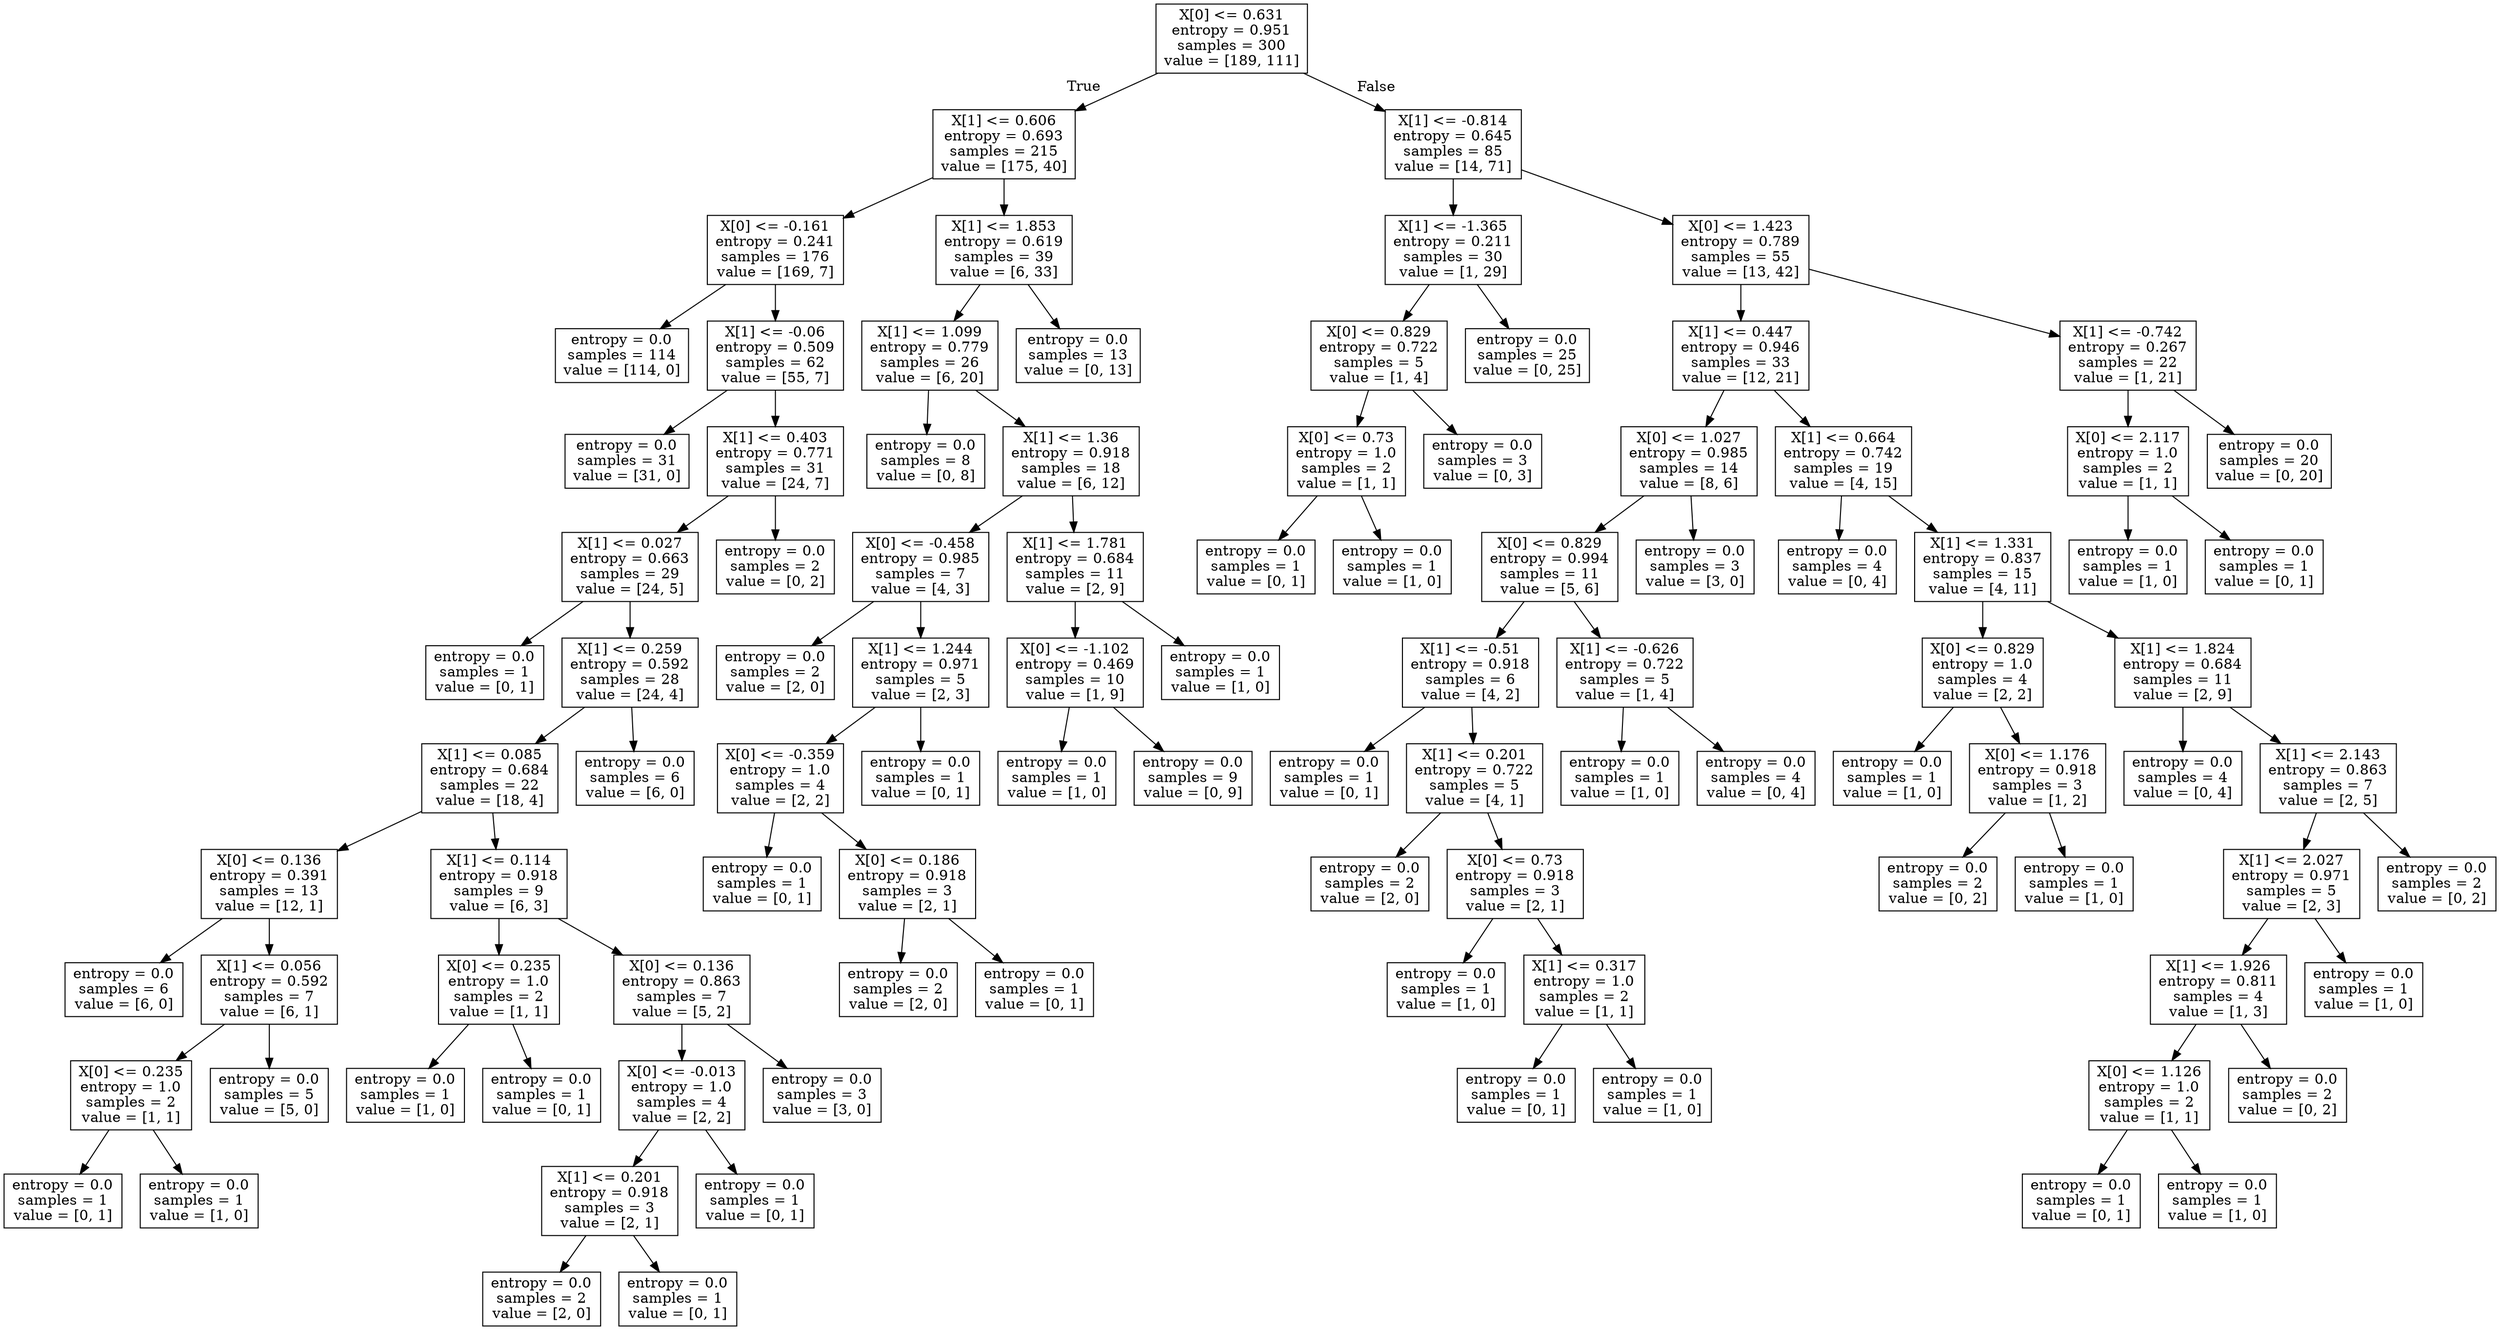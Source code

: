 digraph Tree {
node [shape=box] ;
0 [label="X[0] <= 0.631\nentropy = 0.951\nsamples = 300\nvalue = [189, 111]"] ;
1 [label="X[1] <= 0.606\nentropy = 0.693\nsamples = 215\nvalue = [175, 40]"] ;
0 -> 1 [labeldistance=2.5, labelangle=45, headlabel="True"] ;
2 [label="X[0] <= -0.161\nentropy = 0.241\nsamples = 176\nvalue = [169, 7]"] ;
1 -> 2 ;
3 [label="entropy = 0.0\nsamples = 114\nvalue = [114, 0]"] ;
2 -> 3 ;
4 [label="X[1] <= -0.06\nentropy = 0.509\nsamples = 62\nvalue = [55, 7]"] ;
2 -> 4 ;
5 [label="entropy = 0.0\nsamples = 31\nvalue = [31, 0]"] ;
4 -> 5 ;
6 [label="X[1] <= 0.403\nentropy = 0.771\nsamples = 31\nvalue = [24, 7]"] ;
4 -> 6 ;
7 [label="X[1] <= 0.027\nentropy = 0.663\nsamples = 29\nvalue = [24, 5]"] ;
6 -> 7 ;
8 [label="entropy = 0.0\nsamples = 1\nvalue = [0, 1]"] ;
7 -> 8 ;
9 [label="X[1] <= 0.259\nentropy = 0.592\nsamples = 28\nvalue = [24, 4]"] ;
7 -> 9 ;
10 [label="X[1] <= 0.085\nentropy = 0.684\nsamples = 22\nvalue = [18, 4]"] ;
9 -> 10 ;
11 [label="X[0] <= 0.136\nentropy = 0.391\nsamples = 13\nvalue = [12, 1]"] ;
10 -> 11 ;
12 [label="entropy = 0.0\nsamples = 6\nvalue = [6, 0]"] ;
11 -> 12 ;
13 [label="X[1] <= 0.056\nentropy = 0.592\nsamples = 7\nvalue = [6, 1]"] ;
11 -> 13 ;
14 [label="X[0] <= 0.235\nentropy = 1.0\nsamples = 2\nvalue = [1, 1]"] ;
13 -> 14 ;
15 [label="entropy = 0.0\nsamples = 1\nvalue = [0, 1]"] ;
14 -> 15 ;
16 [label="entropy = 0.0\nsamples = 1\nvalue = [1, 0]"] ;
14 -> 16 ;
17 [label="entropy = 0.0\nsamples = 5\nvalue = [5, 0]"] ;
13 -> 17 ;
18 [label="X[1] <= 0.114\nentropy = 0.918\nsamples = 9\nvalue = [6, 3]"] ;
10 -> 18 ;
19 [label="X[0] <= 0.235\nentropy = 1.0\nsamples = 2\nvalue = [1, 1]"] ;
18 -> 19 ;
20 [label="entropy = 0.0\nsamples = 1\nvalue = [1, 0]"] ;
19 -> 20 ;
21 [label="entropy = 0.0\nsamples = 1\nvalue = [0, 1]"] ;
19 -> 21 ;
22 [label="X[0] <= 0.136\nentropy = 0.863\nsamples = 7\nvalue = [5, 2]"] ;
18 -> 22 ;
23 [label="X[0] <= -0.013\nentropy = 1.0\nsamples = 4\nvalue = [2, 2]"] ;
22 -> 23 ;
24 [label="X[1] <= 0.201\nentropy = 0.918\nsamples = 3\nvalue = [2, 1]"] ;
23 -> 24 ;
25 [label="entropy = 0.0\nsamples = 2\nvalue = [2, 0]"] ;
24 -> 25 ;
26 [label="entropy = 0.0\nsamples = 1\nvalue = [0, 1]"] ;
24 -> 26 ;
27 [label="entropy = 0.0\nsamples = 1\nvalue = [0, 1]"] ;
23 -> 27 ;
28 [label="entropy = 0.0\nsamples = 3\nvalue = [3, 0]"] ;
22 -> 28 ;
29 [label="entropy = 0.0\nsamples = 6\nvalue = [6, 0]"] ;
9 -> 29 ;
30 [label="entropy = 0.0\nsamples = 2\nvalue = [0, 2]"] ;
6 -> 30 ;
31 [label="X[1] <= 1.853\nentropy = 0.619\nsamples = 39\nvalue = [6, 33]"] ;
1 -> 31 ;
32 [label="X[1] <= 1.099\nentropy = 0.779\nsamples = 26\nvalue = [6, 20]"] ;
31 -> 32 ;
33 [label="entropy = 0.0\nsamples = 8\nvalue = [0, 8]"] ;
32 -> 33 ;
34 [label="X[1] <= 1.36\nentropy = 0.918\nsamples = 18\nvalue = [6, 12]"] ;
32 -> 34 ;
35 [label="X[0] <= -0.458\nentropy = 0.985\nsamples = 7\nvalue = [4, 3]"] ;
34 -> 35 ;
36 [label="entropy = 0.0\nsamples = 2\nvalue = [2, 0]"] ;
35 -> 36 ;
37 [label="X[1] <= 1.244\nentropy = 0.971\nsamples = 5\nvalue = [2, 3]"] ;
35 -> 37 ;
38 [label="X[0] <= -0.359\nentropy = 1.0\nsamples = 4\nvalue = [2, 2]"] ;
37 -> 38 ;
39 [label="entropy = 0.0\nsamples = 1\nvalue = [0, 1]"] ;
38 -> 39 ;
40 [label="X[0] <= 0.186\nentropy = 0.918\nsamples = 3\nvalue = [2, 1]"] ;
38 -> 40 ;
41 [label="entropy = 0.0\nsamples = 2\nvalue = [2, 0]"] ;
40 -> 41 ;
42 [label="entropy = 0.0\nsamples = 1\nvalue = [0, 1]"] ;
40 -> 42 ;
43 [label="entropy = 0.0\nsamples = 1\nvalue = [0, 1]"] ;
37 -> 43 ;
44 [label="X[1] <= 1.781\nentropy = 0.684\nsamples = 11\nvalue = [2, 9]"] ;
34 -> 44 ;
45 [label="X[0] <= -1.102\nentropy = 0.469\nsamples = 10\nvalue = [1, 9]"] ;
44 -> 45 ;
46 [label="entropy = 0.0\nsamples = 1\nvalue = [1, 0]"] ;
45 -> 46 ;
47 [label="entropy = 0.0\nsamples = 9\nvalue = [0, 9]"] ;
45 -> 47 ;
48 [label="entropy = 0.0\nsamples = 1\nvalue = [1, 0]"] ;
44 -> 48 ;
49 [label="entropy = 0.0\nsamples = 13\nvalue = [0, 13]"] ;
31 -> 49 ;
50 [label="X[1] <= -0.814\nentropy = 0.645\nsamples = 85\nvalue = [14, 71]"] ;
0 -> 50 [labeldistance=2.5, labelangle=-45, headlabel="False"] ;
51 [label="X[1] <= -1.365\nentropy = 0.211\nsamples = 30\nvalue = [1, 29]"] ;
50 -> 51 ;
52 [label="X[0] <= 0.829\nentropy = 0.722\nsamples = 5\nvalue = [1, 4]"] ;
51 -> 52 ;
53 [label="X[0] <= 0.73\nentropy = 1.0\nsamples = 2\nvalue = [1, 1]"] ;
52 -> 53 ;
54 [label="entropy = 0.0\nsamples = 1\nvalue = [0, 1]"] ;
53 -> 54 ;
55 [label="entropy = 0.0\nsamples = 1\nvalue = [1, 0]"] ;
53 -> 55 ;
56 [label="entropy = 0.0\nsamples = 3\nvalue = [0, 3]"] ;
52 -> 56 ;
57 [label="entropy = 0.0\nsamples = 25\nvalue = [0, 25]"] ;
51 -> 57 ;
58 [label="X[0] <= 1.423\nentropy = 0.789\nsamples = 55\nvalue = [13, 42]"] ;
50 -> 58 ;
59 [label="X[1] <= 0.447\nentropy = 0.946\nsamples = 33\nvalue = [12, 21]"] ;
58 -> 59 ;
60 [label="X[0] <= 1.027\nentropy = 0.985\nsamples = 14\nvalue = [8, 6]"] ;
59 -> 60 ;
61 [label="X[0] <= 0.829\nentropy = 0.994\nsamples = 11\nvalue = [5, 6]"] ;
60 -> 61 ;
62 [label="X[1] <= -0.51\nentropy = 0.918\nsamples = 6\nvalue = [4, 2]"] ;
61 -> 62 ;
63 [label="entropy = 0.0\nsamples = 1\nvalue = [0, 1]"] ;
62 -> 63 ;
64 [label="X[1] <= 0.201\nentropy = 0.722\nsamples = 5\nvalue = [4, 1]"] ;
62 -> 64 ;
65 [label="entropy = 0.0\nsamples = 2\nvalue = [2, 0]"] ;
64 -> 65 ;
66 [label="X[0] <= 0.73\nentropy = 0.918\nsamples = 3\nvalue = [2, 1]"] ;
64 -> 66 ;
67 [label="entropy = 0.0\nsamples = 1\nvalue = [1, 0]"] ;
66 -> 67 ;
68 [label="X[1] <= 0.317\nentropy = 1.0\nsamples = 2\nvalue = [1, 1]"] ;
66 -> 68 ;
69 [label="entropy = 0.0\nsamples = 1\nvalue = [0, 1]"] ;
68 -> 69 ;
70 [label="entropy = 0.0\nsamples = 1\nvalue = [1, 0]"] ;
68 -> 70 ;
71 [label="X[1] <= -0.626\nentropy = 0.722\nsamples = 5\nvalue = [1, 4]"] ;
61 -> 71 ;
72 [label="entropy = 0.0\nsamples = 1\nvalue = [1, 0]"] ;
71 -> 72 ;
73 [label="entropy = 0.0\nsamples = 4\nvalue = [0, 4]"] ;
71 -> 73 ;
74 [label="entropy = 0.0\nsamples = 3\nvalue = [3, 0]"] ;
60 -> 74 ;
75 [label="X[1] <= 0.664\nentropy = 0.742\nsamples = 19\nvalue = [4, 15]"] ;
59 -> 75 ;
76 [label="entropy = 0.0\nsamples = 4\nvalue = [0, 4]"] ;
75 -> 76 ;
77 [label="X[1] <= 1.331\nentropy = 0.837\nsamples = 15\nvalue = [4, 11]"] ;
75 -> 77 ;
78 [label="X[0] <= 0.829\nentropy = 1.0\nsamples = 4\nvalue = [2, 2]"] ;
77 -> 78 ;
79 [label="entropy = 0.0\nsamples = 1\nvalue = [1, 0]"] ;
78 -> 79 ;
80 [label="X[0] <= 1.176\nentropy = 0.918\nsamples = 3\nvalue = [1, 2]"] ;
78 -> 80 ;
81 [label="entropy = 0.0\nsamples = 2\nvalue = [0, 2]"] ;
80 -> 81 ;
82 [label="entropy = 0.0\nsamples = 1\nvalue = [1, 0]"] ;
80 -> 82 ;
83 [label="X[1] <= 1.824\nentropy = 0.684\nsamples = 11\nvalue = [2, 9]"] ;
77 -> 83 ;
84 [label="entropy = 0.0\nsamples = 4\nvalue = [0, 4]"] ;
83 -> 84 ;
85 [label="X[1] <= 2.143\nentropy = 0.863\nsamples = 7\nvalue = [2, 5]"] ;
83 -> 85 ;
86 [label="X[1] <= 2.027\nentropy = 0.971\nsamples = 5\nvalue = [2, 3]"] ;
85 -> 86 ;
87 [label="X[1] <= 1.926\nentropy = 0.811\nsamples = 4\nvalue = [1, 3]"] ;
86 -> 87 ;
88 [label="X[0] <= 1.126\nentropy = 1.0\nsamples = 2\nvalue = [1, 1]"] ;
87 -> 88 ;
89 [label="entropy = 0.0\nsamples = 1\nvalue = [0, 1]"] ;
88 -> 89 ;
90 [label="entropy = 0.0\nsamples = 1\nvalue = [1, 0]"] ;
88 -> 90 ;
91 [label="entropy = 0.0\nsamples = 2\nvalue = [0, 2]"] ;
87 -> 91 ;
92 [label="entropy = 0.0\nsamples = 1\nvalue = [1, 0]"] ;
86 -> 92 ;
93 [label="entropy = 0.0\nsamples = 2\nvalue = [0, 2]"] ;
85 -> 93 ;
94 [label="X[1] <= -0.742\nentropy = 0.267\nsamples = 22\nvalue = [1, 21]"] ;
58 -> 94 ;
95 [label="X[0] <= 2.117\nentropy = 1.0\nsamples = 2\nvalue = [1, 1]"] ;
94 -> 95 ;
96 [label="entropy = 0.0\nsamples = 1\nvalue = [1, 0]"] ;
95 -> 96 ;
97 [label="entropy = 0.0\nsamples = 1\nvalue = [0, 1]"] ;
95 -> 97 ;
98 [label="entropy = 0.0\nsamples = 20\nvalue = [0, 20]"] ;
94 -> 98 ;
}